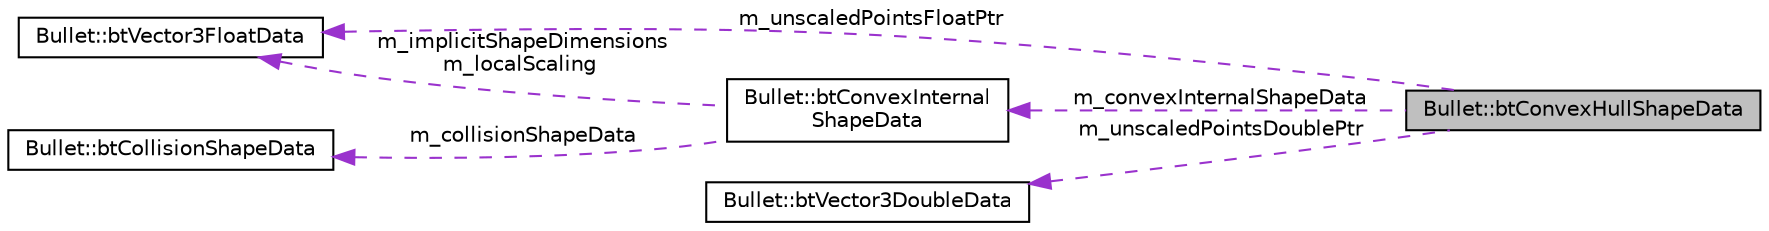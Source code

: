 digraph "Bullet::btConvexHullShapeData"
{
  edge [fontname="Helvetica",fontsize="10",labelfontname="Helvetica",labelfontsize="10"];
  node [fontname="Helvetica",fontsize="10",shape=record];
  rankdir="LR";
  Node1 [label="Bullet::btConvexHullShapeData",height=0.2,width=0.4,color="black", fillcolor="grey75", style="filled", fontcolor="black"];
  Node2 -> Node1 [dir="back",color="darkorchid3",fontsize="10",style="dashed",label=" m_unscaledPointsFloatPtr" ,fontname="Helvetica"];
  Node2 [label="Bullet::btVector3FloatData",height=0.2,width=0.4,color="black", fillcolor="white", style="filled",URL="$class_bullet_1_1bt_vector3_float_data.html"];
  Node3 -> Node1 [dir="back",color="darkorchid3",fontsize="10",style="dashed",label=" m_convexInternalShapeData" ,fontname="Helvetica"];
  Node3 [label="Bullet::btConvexInternal\lShapeData",height=0.2,width=0.4,color="black", fillcolor="white", style="filled",URL="$class_bullet_1_1bt_convex_internal_shape_data.html"];
  Node2 -> Node3 [dir="back",color="darkorchid3",fontsize="10",style="dashed",label=" m_implicitShapeDimensions\nm_localScaling" ,fontname="Helvetica"];
  Node4 -> Node3 [dir="back",color="darkorchid3",fontsize="10",style="dashed",label=" m_collisionShapeData" ,fontname="Helvetica"];
  Node4 [label="Bullet::btCollisionShapeData",height=0.2,width=0.4,color="black", fillcolor="white", style="filled",URL="$class_bullet_1_1bt_collision_shape_data.html"];
  Node5 -> Node1 [dir="back",color="darkorchid3",fontsize="10",style="dashed",label=" m_unscaledPointsDoublePtr" ,fontname="Helvetica"];
  Node5 [label="Bullet::btVector3DoubleData",height=0.2,width=0.4,color="black", fillcolor="white", style="filled",URL="$class_bullet_1_1bt_vector3_double_data.html"];
}
